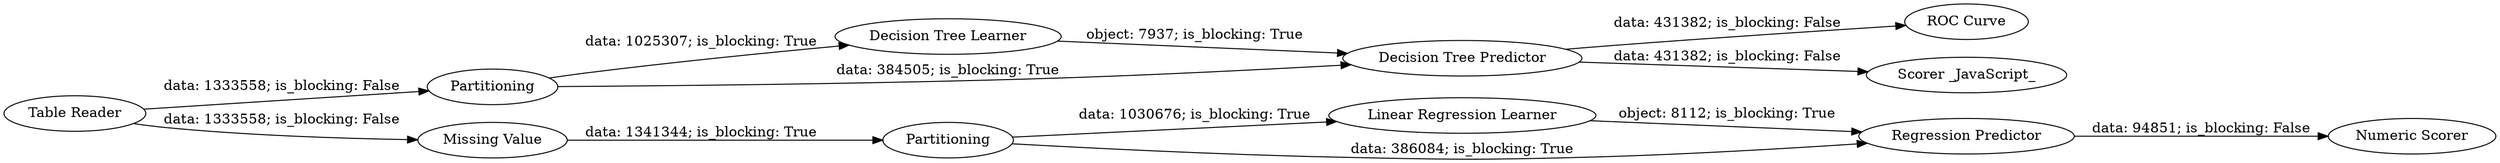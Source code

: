 digraph {
	"-8515821462658616012_7" [label="Linear Regression Learner"]
	"-8515821462658616012_15" [label="ROC Curve"]
	"-8515821462658616012_17" [label="Decision Tree Learner"]
	"-8515821462658616012_6" [label=Partitioning]
	"-8515821462658616012_16" [label=Partitioning]
	"-8515821462658616012_14" [label="Decision Tree Predictor"]
	"-8515821462658616012_11" [label="Missing Value"]
	"-8515821462658616012_9" [label="Numeric Scorer"]
	"-8515821462658616012_12" [label="Table Reader"]
	"-8515821462658616012_8" [label="Regression Predictor"]
	"-8515821462658616012_13" [label="Scorer _JavaScript_"]
	"-8515821462658616012_16" -> "-8515821462658616012_14" [label="data: 384505; is_blocking: True"]
	"-8515821462658616012_7" -> "-8515821462658616012_8" [label="object: 8112; is_blocking: True"]
	"-8515821462658616012_8" -> "-8515821462658616012_9" [label="data: 94851; is_blocking: False"]
	"-8515821462658616012_17" -> "-8515821462658616012_14" [label="object: 7937; is_blocking: True"]
	"-8515821462658616012_6" -> "-8515821462658616012_7" [label="data: 1030676; is_blocking: True"]
	"-8515821462658616012_16" -> "-8515821462658616012_17" [label="data: 1025307; is_blocking: True"]
	"-8515821462658616012_14" -> "-8515821462658616012_13" [label="data: 431382; is_blocking: False"]
	"-8515821462658616012_14" -> "-8515821462658616012_15" [label="data: 431382; is_blocking: False"]
	"-8515821462658616012_11" -> "-8515821462658616012_6" [label="data: 1341344; is_blocking: True"]
	"-8515821462658616012_12" -> "-8515821462658616012_16" [label="data: 1333558; is_blocking: False"]
	"-8515821462658616012_6" -> "-8515821462658616012_8" [label="data: 386084; is_blocking: True"]
	"-8515821462658616012_12" -> "-8515821462658616012_11" [label="data: 1333558; is_blocking: False"]
	rankdir=LR
}
